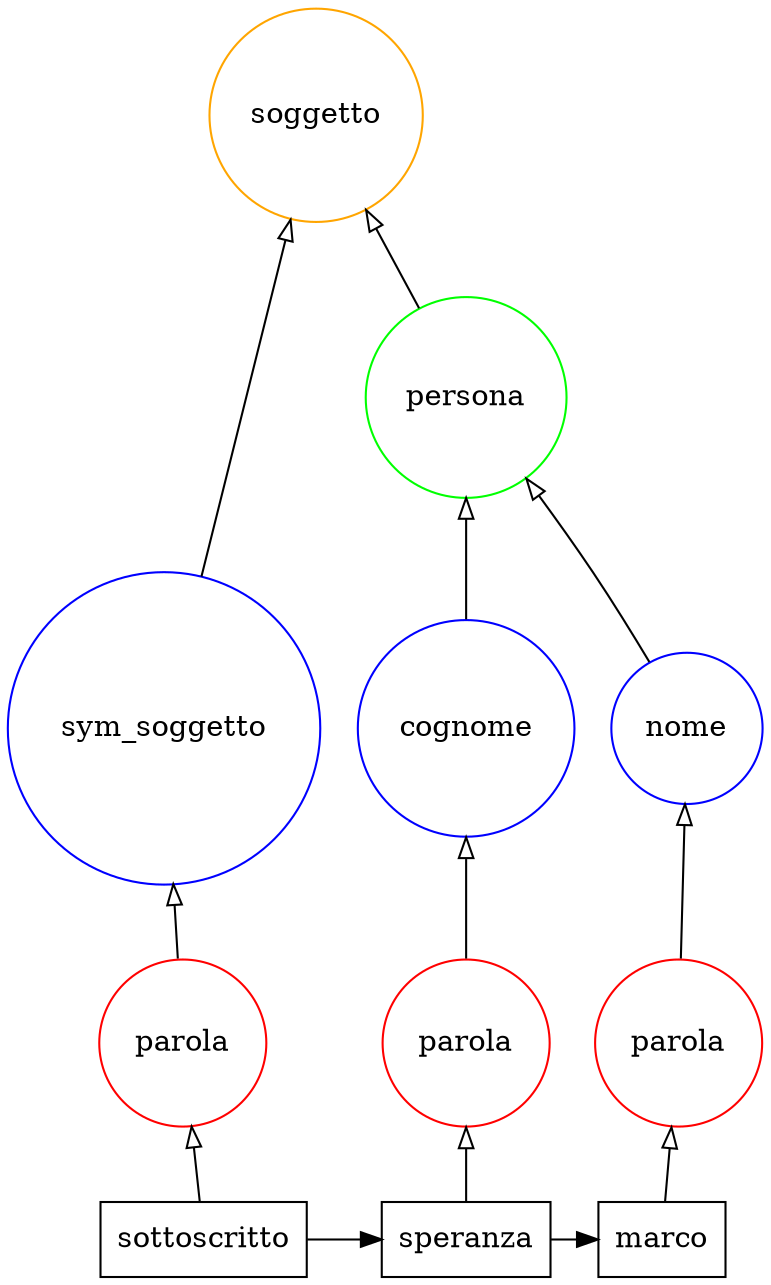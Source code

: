 digraph {
   rankdir=BT;
   edge [arrowhead=empty];

   subgraph {
      rank="source";
      edge [arrowhead=normal];
      node [shape=box];
      t47 [label="speranza"];
      t48 [label="marco"];
      t46 [label="sottoscritto"];
      t47 -> t48;
      t46 -> t47;
   }

   subgraph {
      rank="same";
      node [color=red,shape=circle];
      tag35 [label=parola]; 
      tag36 [label=parola]; 
      tag34 [label=parola]; 
   }

   subgraph {
      rank="same";
      node [color=blue,shape=circle];
      tag261 [label=sym_soggetto]; 
      tag205 [label=cognome]; 
      tag214 [label=nome]; 
   }

   subgraph {
      rank="same";
      node [color=green,shape=circle];
      tag218 [label=persona]; 
   }

   subgraph {
      rank="same";
      node [color=orange,shape=circle];
      tag262 [label=soggetto]; 
   }
   tag218 -> tag262;
   tag261 -> tag262;
   tag205 -> tag218;
   tag214 -> tag218;
   tag35 -> tag205;
   t47 -> tag35;
   tag36 -> tag214;
   t48 -> tag36;
   tag34 -> tag261;
   t46 -> tag34;
}